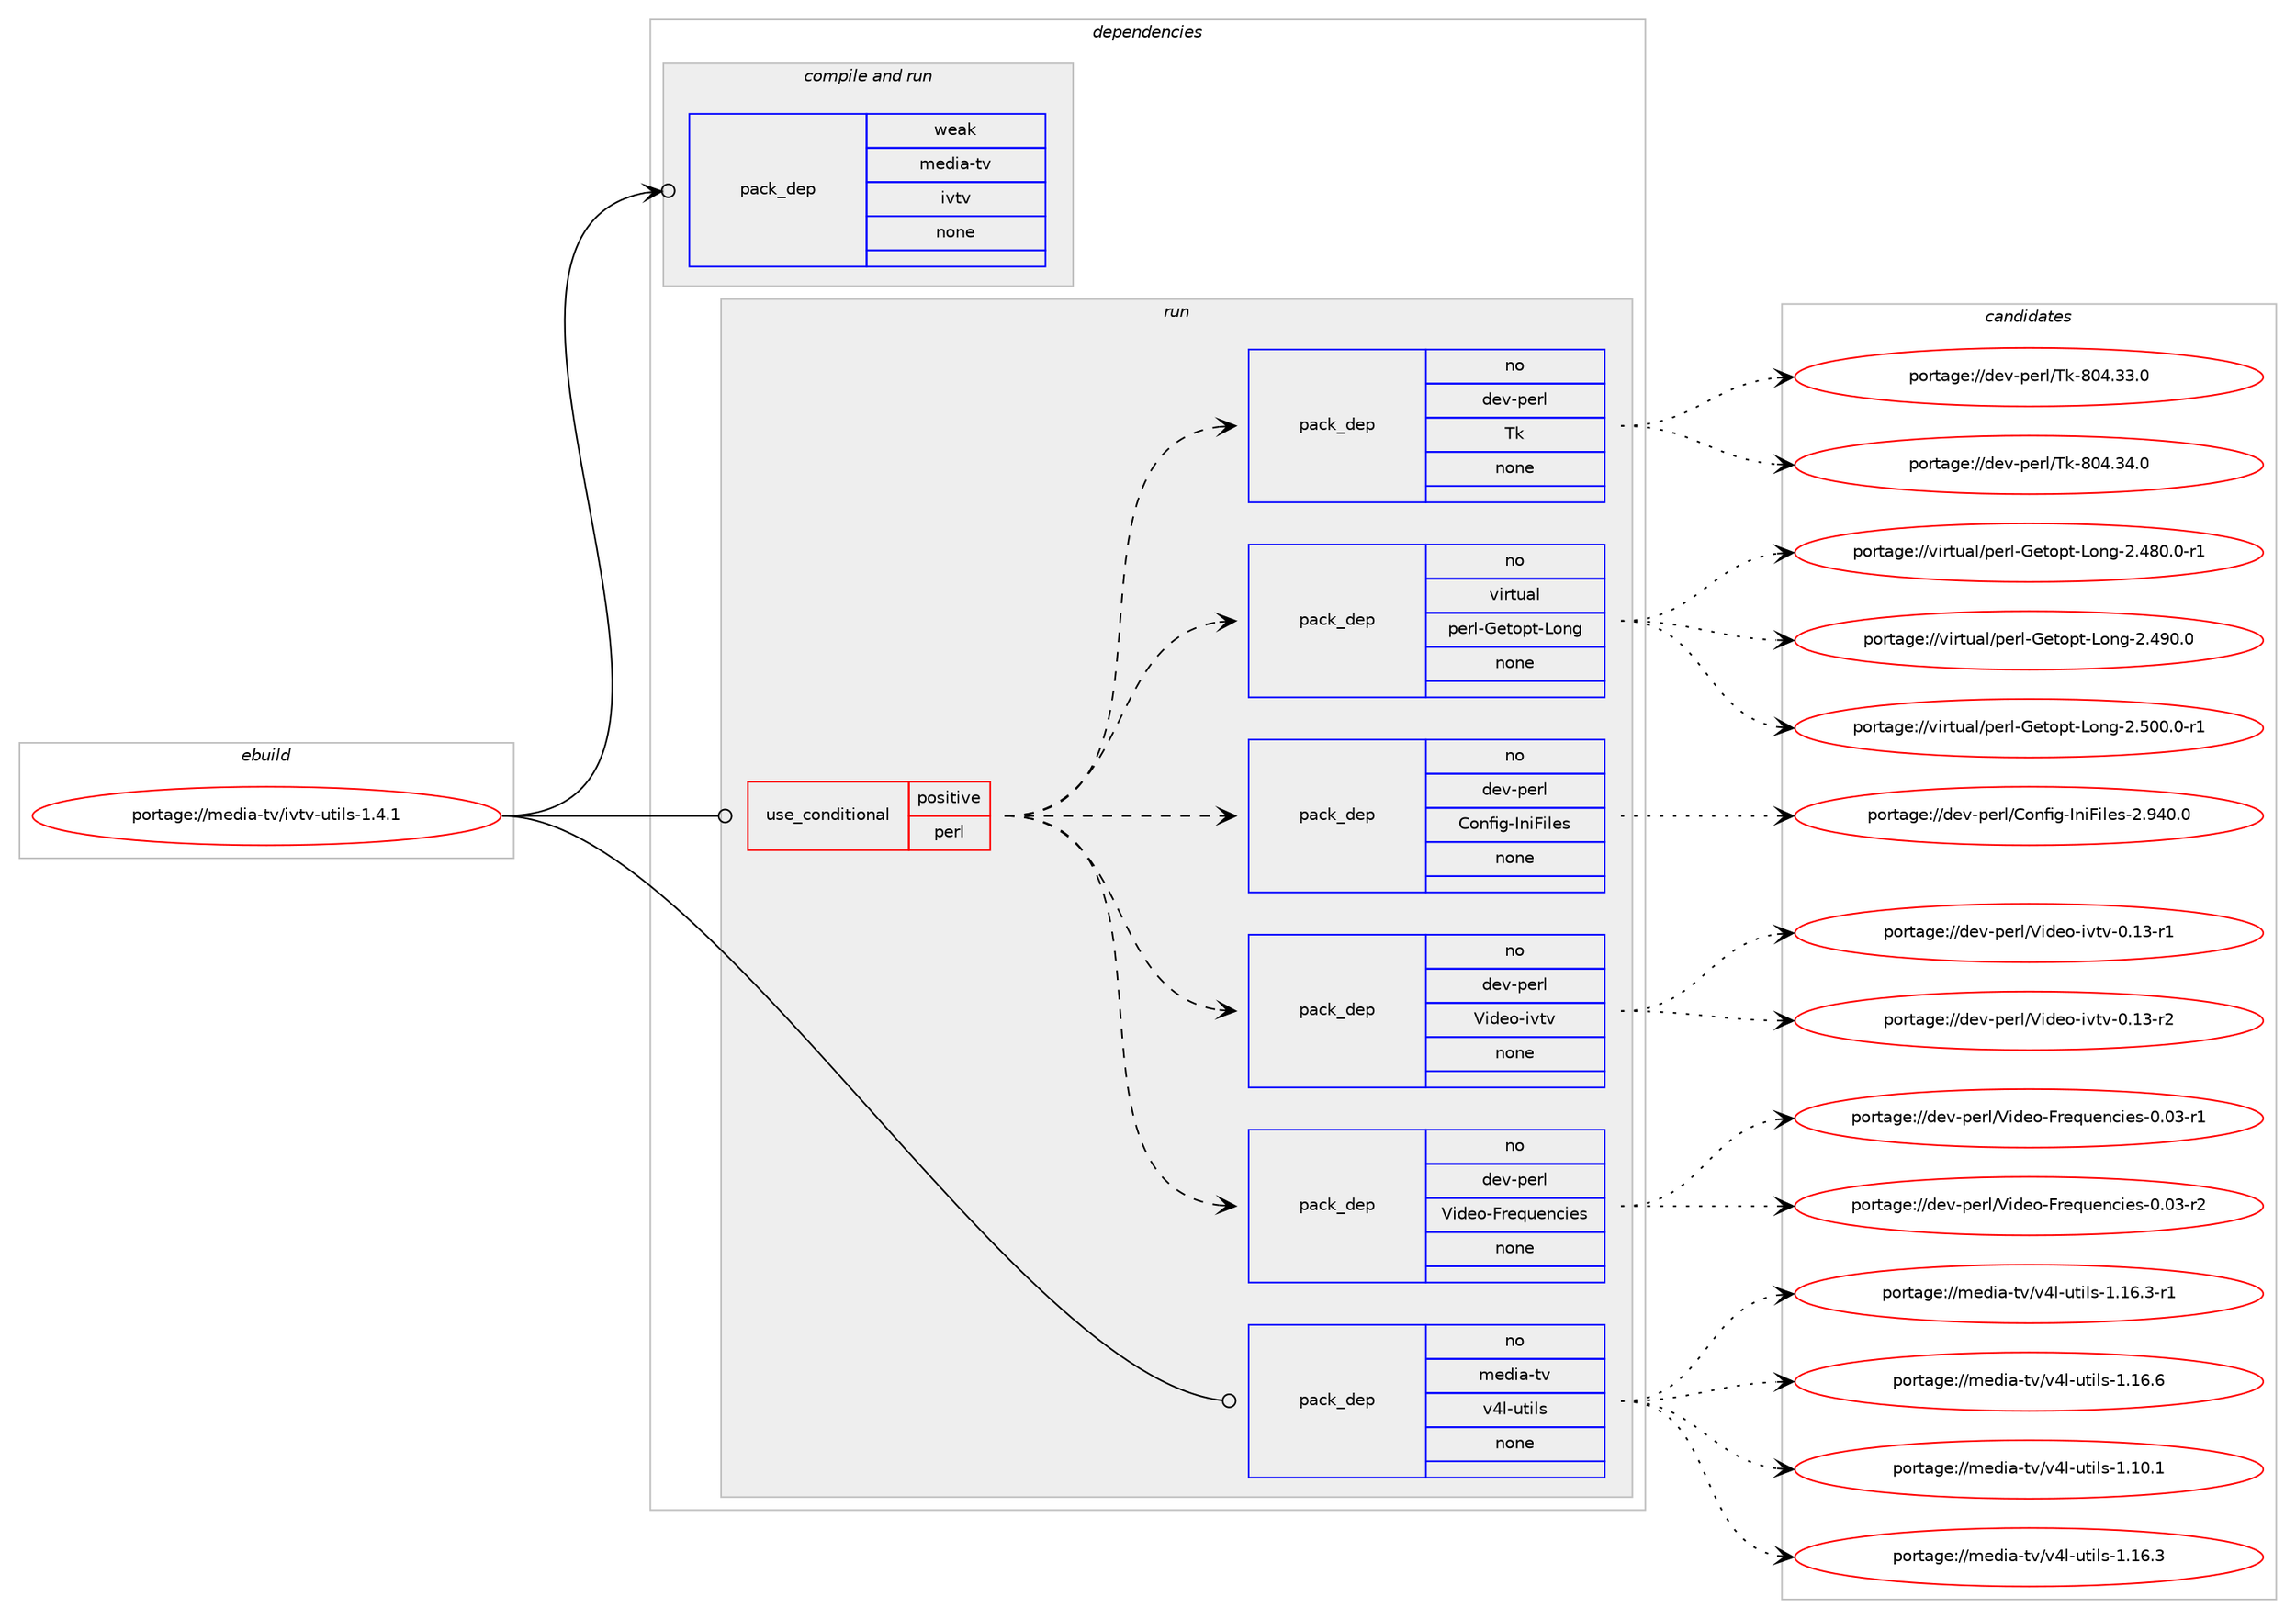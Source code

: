 digraph prolog {

# *************
# Graph options
# *************

newrank=true;
concentrate=true;
compound=true;
graph [rankdir=LR,fontname=Helvetica,fontsize=10,ranksep=1.5];#, ranksep=2.5, nodesep=0.2];
edge  [arrowhead=vee];
node  [fontname=Helvetica,fontsize=10];

# **********
# The ebuild
# **********

subgraph cluster_leftcol {
color=gray;
rank=same;
label=<<i>ebuild</i>>;
id [label="portage://media-tv/ivtv-utils-1.4.1", color=red, width=4, href="../media-tv/ivtv-utils-1.4.1.svg"];
}

# ****************
# The dependencies
# ****************

subgraph cluster_midcol {
color=gray;
label=<<i>dependencies</i>>;
subgraph cluster_compile {
fillcolor="#eeeeee";
style=filled;
label=<<i>compile</i>>;
}
subgraph cluster_compileandrun {
fillcolor="#eeeeee";
style=filled;
label=<<i>compile and run</i>>;
subgraph pack248167 {
dependency337577 [label=<<TABLE BORDER="0" CELLBORDER="1" CELLSPACING="0" CELLPADDING="4" WIDTH="220"><TR><TD ROWSPAN="6" CELLPADDING="30">pack_dep</TD></TR><TR><TD WIDTH="110">weak</TD></TR><TR><TD>media-tv</TD></TR><TR><TD>ivtv</TD></TR><TR><TD>none</TD></TR><TR><TD></TD></TR></TABLE>>, shape=none, color=blue];
}
id:e -> dependency337577:w [weight=20,style="solid",arrowhead="odotvee"];
}
subgraph cluster_run {
fillcolor="#eeeeee";
style=filled;
label=<<i>run</i>>;
subgraph cond83865 {
dependency337578 [label=<<TABLE BORDER="0" CELLBORDER="1" CELLSPACING="0" CELLPADDING="4"><TR><TD ROWSPAN="3" CELLPADDING="10">use_conditional</TD></TR><TR><TD>positive</TD></TR><TR><TD>perl</TD></TR></TABLE>>, shape=none, color=red];
subgraph pack248168 {
dependency337579 [label=<<TABLE BORDER="0" CELLBORDER="1" CELLSPACING="0" CELLPADDING="4" WIDTH="220"><TR><TD ROWSPAN="6" CELLPADDING="30">pack_dep</TD></TR><TR><TD WIDTH="110">no</TD></TR><TR><TD>dev-perl</TD></TR><TR><TD>Video-Frequencies</TD></TR><TR><TD>none</TD></TR><TR><TD></TD></TR></TABLE>>, shape=none, color=blue];
}
dependency337578:e -> dependency337579:w [weight=20,style="dashed",arrowhead="vee"];
subgraph pack248169 {
dependency337580 [label=<<TABLE BORDER="0" CELLBORDER="1" CELLSPACING="0" CELLPADDING="4" WIDTH="220"><TR><TD ROWSPAN="6" CELLPADDING="30">pack_dep</TD></TR><TR><TD WIDTH="110">no</TD></TR><TR><TD>dev-perl</TD></TR><TR><TD>Video-ivtv</TD></TR><TR><TD>none</TD></TR><TR><TD></TD></TR></TABLE>>, shape=none, color=blue];
}
dependency337578:e -> dependency337580:w [weight=20,style="dashed",arrowhead="vee"];
subgraph pack248170 {
dependency337581 [label=<<TABLE BORDER="0" CELLBORDER="1" CELLSPACING="0" CELLPADDING="4" WIDTH="220"><TR><TD ROWSPAN="6" CELLPADDING="30">pack_dep</TD></TR><TR><TD WIDTH="110">no</TD></TR><TR><TD>dev-perl</TD></TR><TR><TD>Config-IniFiles</TD></TR><TR><TD>none</TD></TR><TR><TD></TD></TR></TABLE>>, shape=none, color=blue];
}
dependency337578:e -> dependency337581:w [weight=20,style="dashed",arrowhead="vee"];
subgraph pack248171 {
dependency337582 [label=<<TABLE BORDER="0" CELLBORDER="1" CELLSPACING="0" CELLPADDING="4" WIDTH="220"><TR><TD ROWSPAN="6" CELLPADDING="30">pack_dep</TD></TR><TR><TD WIDTH="110">no</TD></TR><TR><TD>virtual</TD></TR><TR><TD>perl-Getopt-Long</TD></TR><TR><TD>none</TD></TR><TR><TD></TD></TR></TABLE>>, shape=none, color=blue];
}
dependency337578:e -> dependency337582:w [weight=20,style="dashed",arrowhead="vee"];
subgraph pack248172 {
dependency337583 [label=<<TABLE BORDER="0" CELLBORDER="1" CELLSPACING="0" CELLPADDING="4" WIDTH="220"><TR><TD ROWSPAN="6" CELLPADDING="30">pack_dep</TD></TR><TR><TD WIDTH="110">no</TD></TR><TR><TD>dev-perl</TD></TR><TR><TD>Tk</TD></TR><TR><TD>none</TD></TR><TR><TD></TD></TR></TABLE>>, shape=none, color=blue];
}
dependency337578:e -> dependency337583:w [weight=20,style="dashed",arrowhead="vee"];
}
id:e -> dependency337578:w [weight=20,style="solid",arrowhead="odot"];
subgraph pack248173 {
dependency337584 [label=<<TABLE BORDER="0" CELLBORDER="1" CELLSPACING="0" CELLPADDING="4" WIDTH="220"><TR><TD ROWSPAN="6" CELLPADDING="30">pack_dep</TD></TR><TR><TD WIDTH="110">no</TD></TR><TR><TD>media-tv</TD></TR><TR><TD>v4l-utils</TD></TR><TR><TD>none</TD></TR><TR><TD></TD></TR></TABLE>>, shape=none, color=blue];
}
id:e -> dependency337584:w [weight=20,style="solid",arrowhead="odot"];
}
}

# **************
# The candidates
# **************

subgraph cluster_choices {
rank=same;
color=gray;
label=<<i>candidates</i>>;

subgraph choice248167 {
color=black;
nodesep=1;
}
subgraph choice248168 {
color=black;
nodesep=1;
choiceportage10010111845112101114108478610510010111145701141011131171011109910510111545484648514511449 [label="portage://dev-perl/Video-Frequencies-0.03-r1", color=red, width=4,href="../dev-perl/Video-Frequencies-0.03-r1.svg"];
choiceportage10010111845112101114108478610510010111145701141011131171011109910510111545484648514511450 [label="portage://dev-perl/Video-Frequencies-0.03-r2", color=red, width=4,href="../dev-perl/Video-Frequencies-0.03-r2.svg"];
dependency337579:e -> choiceportage10010111845112101114108478610510010111145701141011131171011109910510111545484648514511449:w [style=dotted,weight="100"];
dependency337579:e -> choiceportage10010111845112101114108478610510010111145701141011131171011109910510111545484648514511450:w [style=dotted,weight="100"];
}
subgraph choice248169 {
color=black;
nodesep=1;
choiceportage1001011184511210111410847861051001011114510511811611845484649514511449 [label="portage://dev-perl/Video-ivtv-0.13-r1", color=red, width=4,href="../dev-perl/Video-ivtv-0.13-r1.svg"];
choiceportage1001011184511210111410847861051001011114510511811611845484649514511450 [label="portage://dev-perl/Video-ivtv-0.13-r2", color=red, width=4,href="../dev-perl/Video-ivtv-0.13-r2.svg"];
dependency337580:e -> choiceportage1001011184511210111410847861051001011114510511811611845484649514511449:w [style=dotted,weight="100"];
dependency337580:e -> choiceportage1001011184511210111410847861051001011114510511811611845484649514511450:w [style=dotted,weight="100"];
}
subgraph choice248170 {
color=black;
nodesep=1;
choiceportage1001011184511210111410847671111101021051034573110105701051081011154550465752484648 [label="portage://dev-perl/Config-IniFiles-2.940.0", color=red, width=4,href="../dev-perl/Config-IniFiles-2.940.0.svg"];
dependency337581:e -> choiceportage1001011184511210111410847671111101021051034573110105701051081011154550465752484648:w [style=dotted,weight="100"];
}
subgraph choice248171 {
color=black;
nodesep=1;
choiceportage11810511411611797108471121011141084571101116111112116457611111010345504652564846484511449 [label="portage://virtual/perl-Getopt-Long-2.480.0-r1", color=red, width=4,href="../virtual/perl-Getopt-Long-2.480.0-r1.svg"];
choiceportage1181051141161179710847112101114108457110111611111211645761111101034550465257484648 [label="portage://virtual/perl-Getopt-Long-2.490.0", color=red, width=4,href="../virtual/perl-Getopt-Long-2.490.0.svg"];
choiceportage11810511411611797108471121011141084571101116111112116457611111010345504653484846484511449 [label="portage://virtual/perl-Getopt-Long-2.500.0-r1", color=red, width=4,href="../virtual/perl-Getopt-Long-2.500.0-r1.svg"];
dependency337582:e -> choiceportage11810511411611797108471121011141084571101116111112116457611111010345504652564846484511449:w [style=dotted,weight="100"];
dependency337582:e -> choiceportage1181051141161179710847112101114108457110111611111211645761111101034550465257484648:w [style=dotted,weight="100"];
dependency337582:e -> choiceportage11810511411611797108471121011141084571101116111112116457611111010345504653484846484511449:w [style=dotted,weight="100"];
}
subgraph choice248172 {
color=black;
nodesep=1;
choiceportage100101118451121011141084784107455648524651514648 [label="portage://dev-perl/Tk-804.33.0", color=red, width=4,href="../dev-perl/Tk-804.33.0.svg"];
choiceportage100101118451121011141084784107455648524651524648 [label="portage://dev-perl/Tk-804.34.0", color=red, width=4,href="../dev-perl/Tk-804.34.0.svg"];
dependency337583:e -> choiceportage100101118451121011141084784107455648524651514648:w [style=dotted,weight="100"];
dependency337583:e -> choiceportage100101118451121011141084784107455648524651524648:w [style=dotted,weight="100"];
}
subgraph choice248173 {
color=black;
nodesep=1;
choiceportage109101100105974511611847118521084511711610510811545494649484649 [label="portage://media-tv/v4l-utils-1.10.1", color=red, width=4,href="../media-tv/v4l-utils-1.10.1.svg"];
choiceportage109101100105974511611847118521084511711610510811545494649544651 [label="portage://media-tv/v4l-utils-1.16.3", color=red, width=4,href="../media-tv/v4l-utils-1.16.3.svg"];
choiceportage1091011001059745116118471185210845117116105108115454946495446514511449 [label="portage://media-tv/v4l-utils-1.16.3-r1", color=red, width=4,href="../media-tv/v4l-utils-1.16.3-r1.svg"];
choiceportage109101100105974511611847118521084511711610510811545494649544654 [label="portage://media-tv/v4l-utils-1.16.6", color=red, width=4,href="../media-tv/v4l-utils-1.16.6.svg"];
dependency337584:e -> choiceportage109101100105974511611847118521084511711610510811545494649484649:w [style=dotted,weight="100"];
dependency337584:e -> choiceportage109101100105974511611847118521084511711610510811545494649544651:w [style=dotted,weight="100"];
dependency337584:e -> choiceportage1091011001059745116118471185210845117116105108115454946495446514511449:w [style=dotted,weight="100"];
dependency337584:e -> choiceportage109101100105974511611847118521084511711610510811545494649544654:w [style=dotted,weight="100"];
}
}

}
